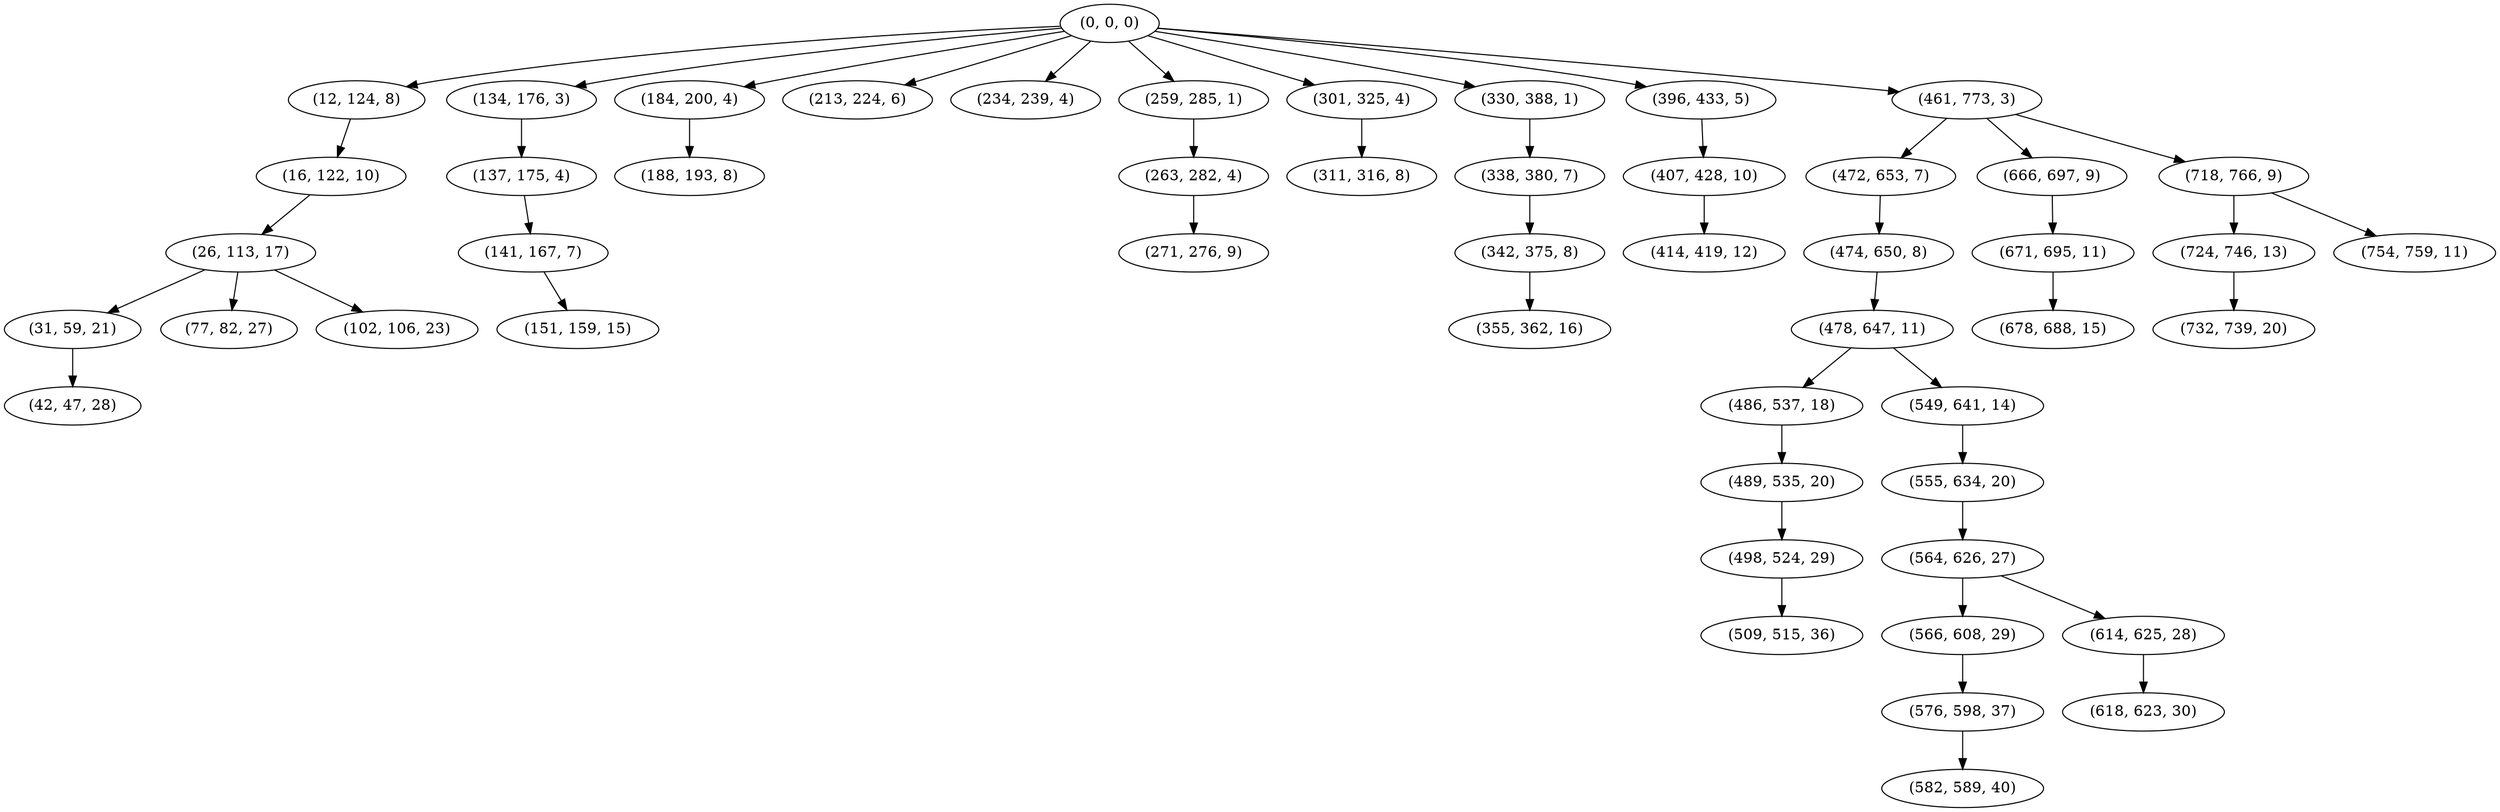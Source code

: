 digraph tree {
    "(0, 0, 0)";
    "(12, 124, 8)";
    "(16, 122, 10)";
    "(26, 113, 17)";
    "(31, 59, 21)";
    "(42, 47, 28)";
    "(77, 82, 27)";
    "(102, 106, 23)";
    "(134, 176, 3)";
    "(137, 175, 4)";
    "(141, 167, 7)";
    "(151, 159, 15)";
    "(184, 200, 4)";
    "(188, 193, 8)";
    "(213, 224, 6)";
    "(234, 239, 4)";
    "(259, 285, 1)";
    "(263, 282, 4)";
    "(271, 276, 9)";
    "(301, 325, 4)";
    "(311, 316, 8)";
    "(330, 388, 1)";
    "(338, 380, 7)";
    "(342, 375, 8)";
    "(355, 362, 16)";
    "(396, 433, 5)";
    "(407, 428, 10)";
    "(414, 419, 12)";
    "(461, 773, 3)";
    "(472, 653, 7)";
    "(474, 650, 8)";
    "(478, 647, 11)";
    "(486, 537, 18)";
    "(489, 535, 20)";
    "(498, 524, 29)";
    "(509, 515, 36)";
    "(549, 641, 14)";
    "(555, 634, 20)";
    "(564, 626, 27)";
    "(566, 608, 29)";
    "(576, 598, 37)";
    "(582, 589, 40)";
    "(614, 625, 28)";
    "(618, 623, 30)";
    "(666, 697, 9)";
    "(671, 695, 11)";
    "(678, 688, 15)";
    "(718, 766, 9)";
    "(724, 746, 13)";
    "(732, 739, 20)";
    "(754, 759, 11)";
    "(0, 0, 0)" -> "(12, 124, 8)";
    "(0, 0, 0)" -> "(134, 176, 3)";
    "(0, 0, 0)" -> "(184, 200, 4)";
    "(0, 0, 0)" -> "(213, 224, 6)";
    "(0, 0, 0)" -> "(234, 239, 4)";
    "(0, 0, 0)" -> "(259, 285, 1)";
    "(0, 0, 0)" -> "(301, 325, 4)";
    "(0, 0, 0)" -> "(330, 388, 1)";
    "(0, 0, 0)" -> "(396, 433, 5)";
    "(0, 0, 0)" -> "(461, 773, 3)";
    "(12, 124, 8)" -> "(16, 122, 10)";
    "(16, 122, 10)" -> "(26, 113, 17)";
    "(26, 113, 17)" -> "(31, 59, 21)";
    "(26, 113, 17)" -> "(77, 82, 27)";
    "(26, 113, 17)" -> "(102, 106, 23)";
    "(31, 59, 21)" -> "(42, 47, 28)";
    "(134, 176, 3)" -> "(137, 175, 4)";
    "(137, 175, 4)" -> "(141, 167, 7)";
    "(141, 167, 7)" -> "(151, 159, 15)";
    "(184, 200, 4)" -> "(188, 193, 8)";
    "(259, 285, 1)" -> "(263, 282, 4)";
    "(263, 282, 4)" -> "(271, 276, 9)";
    "(301, 325, 4)" -> "(311, 316, 8)";
    "(330, 388, 1)" -> "(338, 380, 7)";
    "(338, 380, 7)" -> "(342, 375, 8)";
    "(342, 375, 8)" -> "(355, 362, 16)";
    "(396, 433, 5)" -> "(407, 428, 10)";
    "(407, 428, 10)" -> "(414, 419, 12)";
    "(461, 773, 3)" -> "(472, 653, 7)";
    "(461, 773, 3)" -> "(666, 697, 9)";
    "(461, 773, 3)" -> "(718, 766, 9)";
    "(472, 653, 7)" -> "(474, 650, 8)";
    "(474, 650, 8)" -> "(478, 647, 11)";
    "(478, 647, 11)" -> "(486, 537, 18)";
    "(478, 647, 11)" -> "(549, 641, 14)";
    "(486, 537, 18)" -> "(489, 535, 20)";
    "(489, 535, 20)" -> "(498, 524, 29)";
    "(498, 524, 29)" -> "(509, 515, 36)";
    "(549, 641, 14)" -> "(555, 634, 20)";
    "(555, 634, 20)" -> "(564, 626, 27)";
    "(564, 626, 27)" -> "(566, 608, 29)";
    "(564, 626, 27)" -> "(614, 625, 28)";
    "(566, 608, 29)" -> "(576, 598, 37)";
    "(576, 598, 37)" -> "(582, 589, 40)";
    "(614, 625, 28)" -> "(618, 623, 30)";
    "(666, 697, 9)" -> "(671, 695, 11)";
    "(671, 695, 11)" -> "(678, 688, 15)";
    "(718, 766, 9)" -> "(724, 746, 13)";
    "(718, 766, 9)" -> "(754, 759, 11)";
    "(724, 746, 13)" -> "(732, 739, 20)";
}
